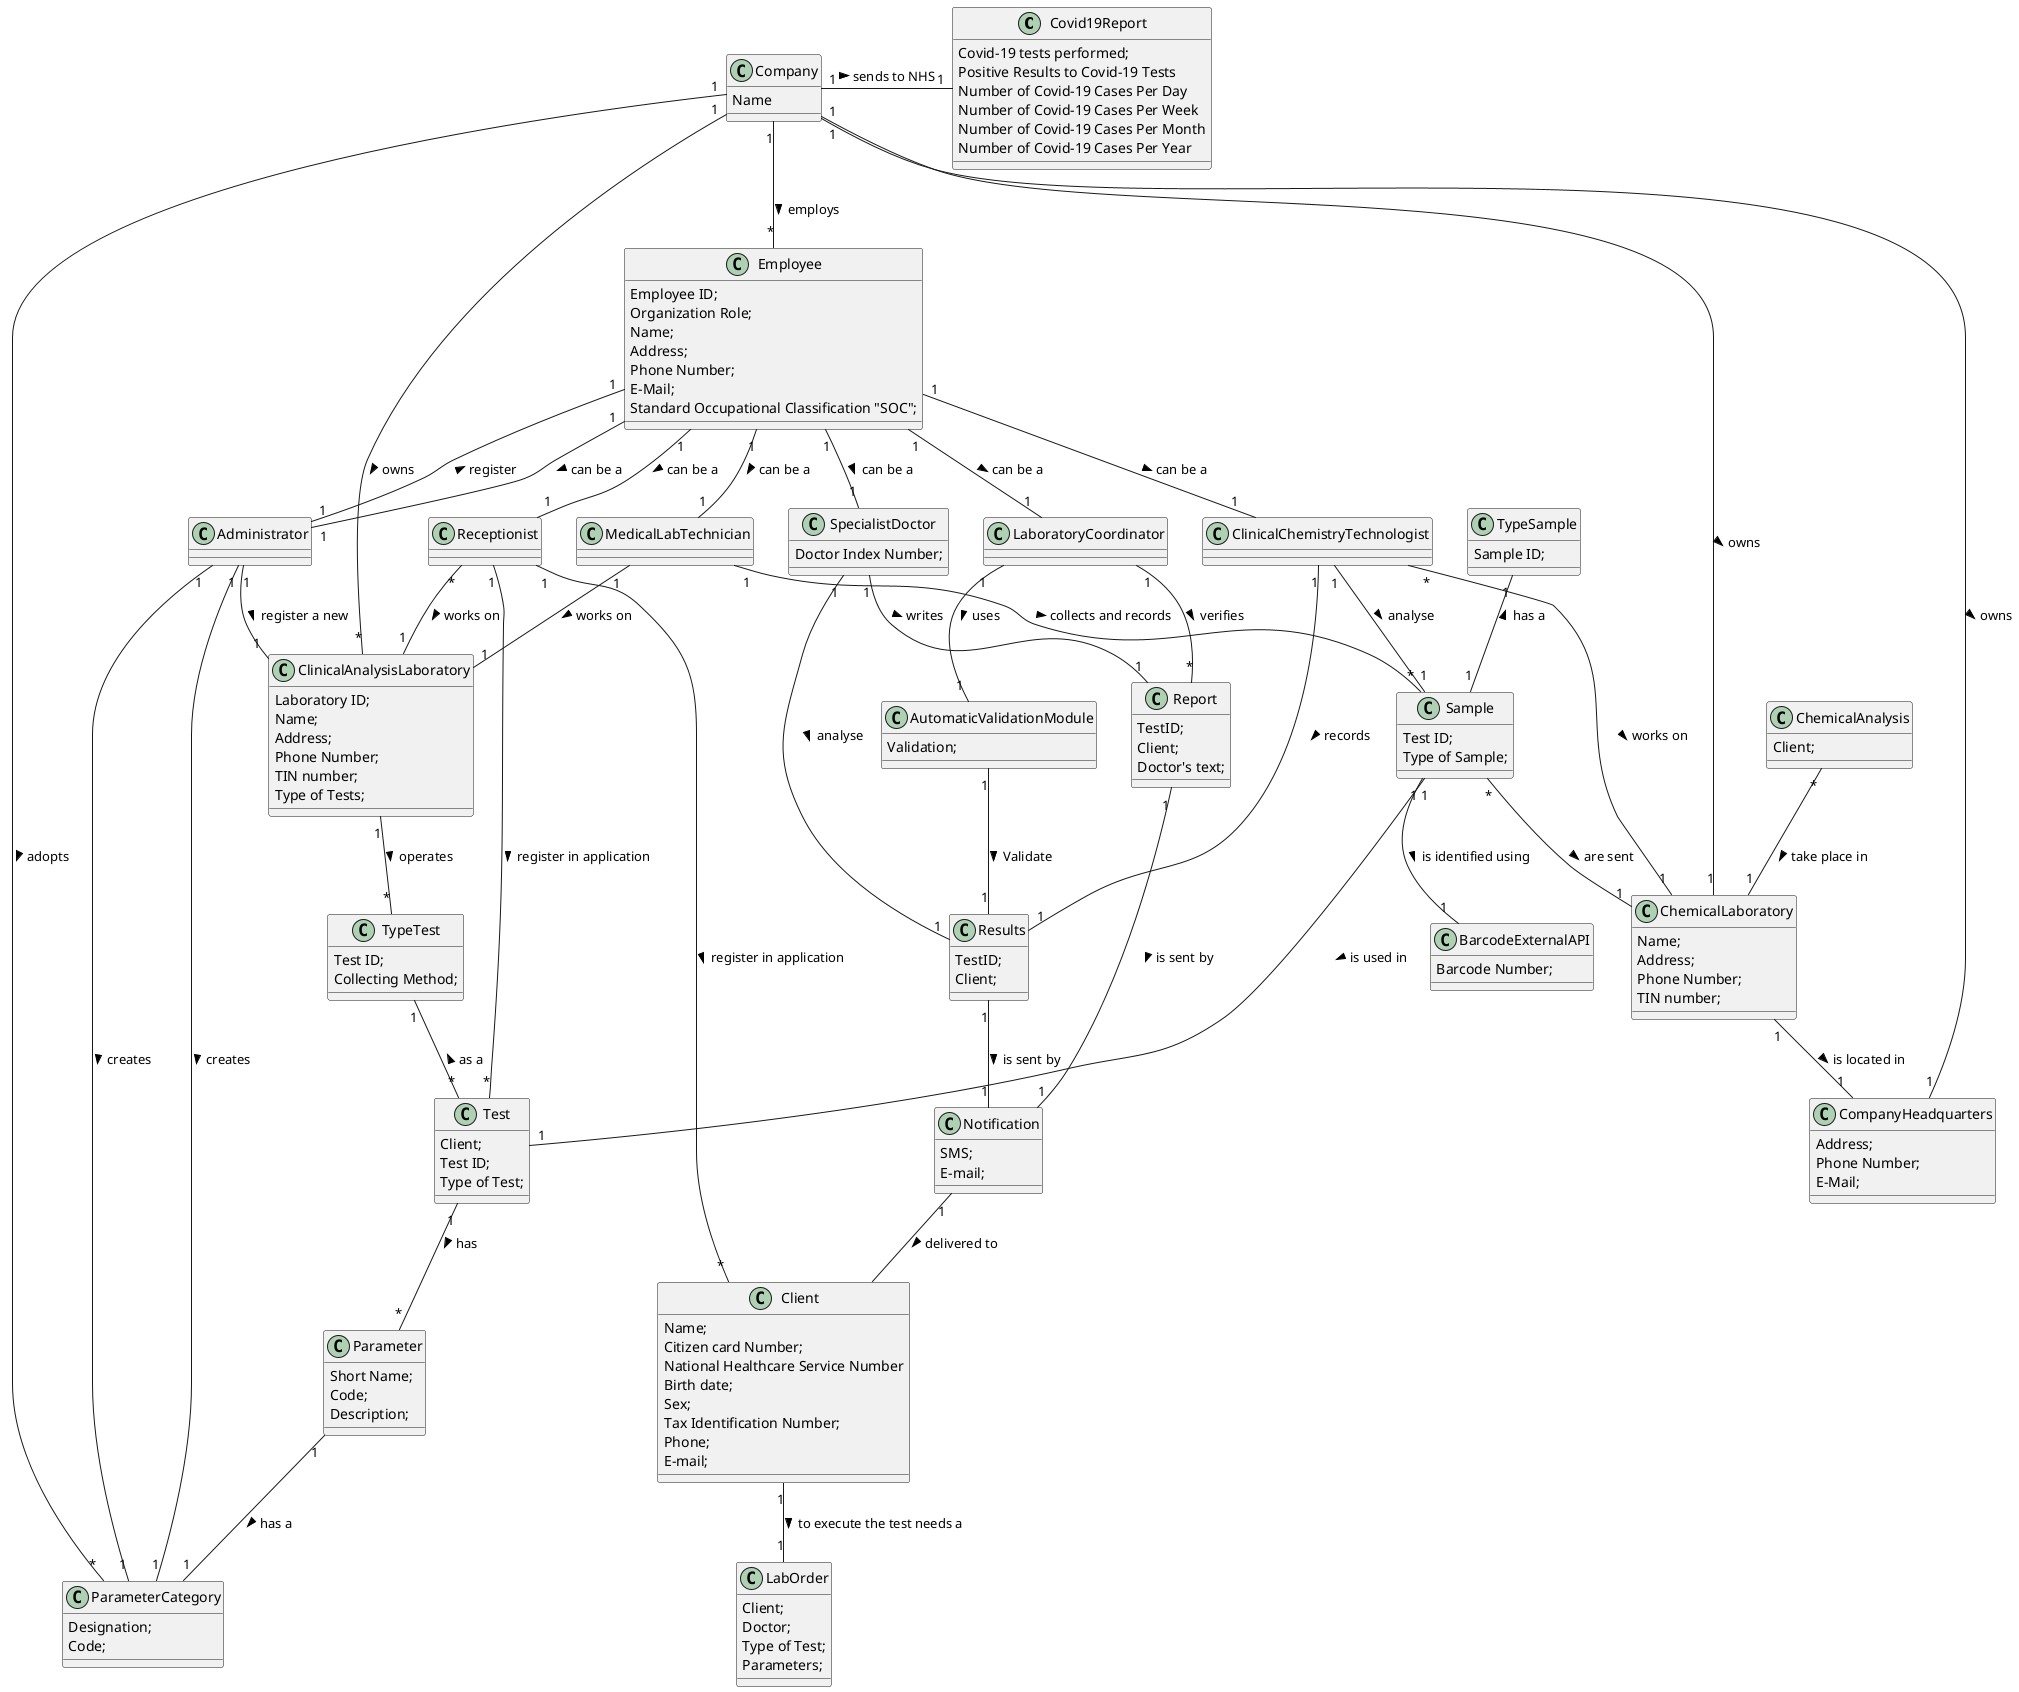 @startuml

class Covid19Report{
Covid-19 tests performed;
Positive Results to Covid-19 Tests
Number of Covid-19 Cases Per Day
Number of Covid-19 Cases Per Week
Number of Covid-19 Cases Per Month
Number of Covid-19 Cases Per Year
}

class Test{
Client;
Test ID;
Type of Test;
}

class Sample{
Test ID;
Type of Sample;
}

class TypeTest{
Test ID;
Collecting Method;
}


class Client{
Name;
Citizen card Number;
National Healthcare Service Number
Birth date;
Sex;
Tax Identification Number;
Phone;
E-mail;
}

class Receptionist{
}

class MedicalLabTechnician{
}

class SpecialistDoctor{

Doctor Index Number;
}

class Administrator{
}

class ClinicalChemistryTechnologist{
}

class LaboratoryCoordinator{
}

class ClinicalAnalysisLaboratory{
Laboratory ID;
Name;
Address;
Phone Number;
TIN number;
Type of Tests;
}

class ChemicalLaboratory{
Name;
Address;
Phone Number;
TIN number;
}

class CompanyHeadquarters{
Address;
Phone Number;
E-Mail;
}

class ChemicalAnalysis{
Client;
}


class TypeSample{
Sample ID;
}

class Company{
Name
}

class BarcodeExternalAPI{
Barcode Number;
}

class LabOrder{
Client;
Doctor;
Type of Test;
Parameters;
}

class Results{
TestID;
Client;
}

class Notification{
SMS;
E-mail;
}

class Report{
TestID;
Client;
Doctor's text;
}

class AutomaticValidationModule{
Validation;
}

class Parameter{
Short Name;
Code;
Description;
}

class ParameterCategory{
Designation;
Code;
}
class Employee{
Employee ID;
Organization Role;
Name;
Address;
Phone Number;
E-Mail;
Standard Occupational Classification "SOC";
}


Administrator "1" -- "1" ClinicalAnalysisLaboratory : register a new >
ClinicalAnalysisLaboratory "1" -- "*" TypeTest : operates >
Company "1" -- "*" Employee: employs >
Employee "1" -- "1" Administrator: can be a >
Employee "1" -- "1" ClinicalChemistryTechnologist: can be a >
Employee "1" -- "1" LaboratoryCoordinator: can be a >
Employee "1" -- "1" MedicalLabTechnician: can be a >
Employee "1" -- "1" Receptionist: can be a >
Employee "1" -- "1" SpecialistDoctor: can be a >
Administrator "1" -- "1" Employee: register >
Company "1" -- "*" ParameterCategory : adopts >
Parameter "1" -- "1" ParameterCategory : has a >
Administrator "1" -- "1" ParameterCategory : creates >
Administrator "1" -- "1" ParameterCategory : creates >
AutomaticValidationModule "1" -- "1" Results : Validate >
ChemicalAnalysis "*" -- "1" ChemicalLaboratory : take place in >
ChemicalLaboratory "1" -- "1" CompanyHeadquarters: is located in >
Client "1" -- "1" LabOrder: to execute the test needs a  >
ClinicalChemistryTechnologist "*" -- "1" ChemicalLaboratory : works on >
ClinicalChemistryTechnologist "1" -- "1" Results : records >
ClinicalChemistryTechnologist "1" -- "1" Sample : analyse >
Company "1" - "1" Covid19Report: sends to NHS >
Company "1" -- "*" ClinicalAnalysisLaboratory: owns >
Company "1" -- "1" ChemicalLaboratory: owns >
Company "1" -- "1" CompanyHeadquarters: owns >
LaboratoryCoordinator "1" -- "*" Report: verifies >
LaboratoryCoordinator "1" -- "1" AutomaticValidationModule : uses >
MedicalLabTechnician "1" -- "*" Sample: collects and records >
MedicalLabTechnician "1" -- "1" ClinicalAnalysisLaboratory : works on >
Notification "1" -- Client : delivered to >
Receptionist "*" -- "1" ClinicalAnalysisLaboratory: works on >
Receptionist "1" -- "*" Client: register in application >
Receptionist "1" -- "*" Test: register in application >
Report "1" -- "1" Notification : is sent by >
Results "1" -- "1" Notification : is sent by >
Sample "*" -- "1" ChemicalLaboratory: are sent >
Sample "1" -- "1" BarcodeExternalAPI : is identified using >
Sample "1" -- "1" Test : is used in >
SpecialistDoctor "1" -- "1" Report: writes >
SpecialistDoctor "1" -- "1" Results: analyse >
Test "1" -- "*" Parameter : has >
TypeSample "1" -- "1" Sample: has a <
TypeTest "1" -- "*" Test : as a <



@enduml